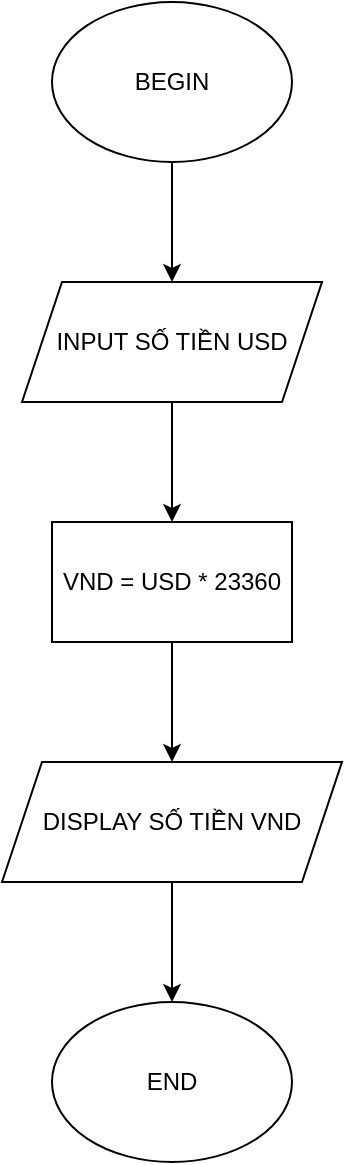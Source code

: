 <mxfile version="19.0.3" type="device"><diagram id="Icyrt8_JW7aop2Hz3X_U" name="Page-2"><mxGraphModel dx="1038" dy="641" grid="1" gridSize="10" guides="1" tooltips="1" connect="1" arrows="1" fold="1" page="1" pageScale="1" pageWidth="850" pageHeight="1100" math="0" shadow="0"><root><mxCell id="0"/><mxCell id="1" parent="0"/><mxCell id="5EpMDDN8Wphlk2UDvVTV-1" value="BEGIN" style="ellipse;whiteSpace=wrap;html=1;" parent="1" vertex="1"><mxGeometry x="365" y="40" width="120" height="80" as="geometry"/></mxCell><mxCell id="5EpMDDN8Wphlk2UDvVTV-2" value="INPUT SỐ TIỀN USD" style="shape=parallelogram;perimeter=parallelogramPerimeter;whiteSpace=wrap;html=1;fixedSize=1;" parent="1" vertex="1"><mxGeometry x="350" y="180" width="150" height="60" as="geometry"/></mxCell><mxCell id="5EpMDDN8Wphlk2UDvVTV-3" value="VND = USD * 23360" style="rounded=0;whiteSpace=wrap;html=1;" parent="1" vertex="1"><mxGeometry x="365" y="300" width="120" height="60" as="geometry"/></mxCell><mxCell id="5EpMDDN8Wphlk2UDvVTV-4" value="DISPLAY SỐ TIỀN VND" style="shape=parallelogram;perimeter=parallelogramPerimeter;whiteSpace=wrap;html=1;fixedSize=1;" parent="1" vertex="1"><mxGeometry x="340" y="420" width="170" height="60" as="geometry"/></mxCell><mxCell id="5EpMDDN8Wphlk2UDvVTV-5" value="END" style="ellipse;whiteSpace=wrap;html=1;" parent="1" vertex="1"><mxGeometry x="365" y="540" width="120" height="80" as="geometry"/></mxCell><mxCell id="5EpMDDN8Wphlk2UDvVTV-6" value="" style="endArrow=classic;html=1;rounded=0;entryX=0.5;entryY=0;entryDx=0;entryDy=0;exitX=0.5;exitY=1;exitDx=0;exitDy=0;" parent="1" source="5EpMDDN8Wphlk2UDvVTV-1" target="5EpMDDN8Wphlk2UDvVTV-2" edge="1"><mxGeometry width="50" height="50" relative="1" as="geometry"><mxPoint x="320" y="180" as="sourcePoint"/><mxPoint x="370" y="130" as="targetPoint"/></mxGeometry></mxCell><mxCell id="5EpMDDN8Wphlk2UDvVTV-7" value="" style="endArrow=classic;html=1;rounded=0;entryX=0.5;entryY=0;entryDx=0;entryDy=0;exitX=0.5;exitY=1;exitDx=0;exitDy=0;" parent="1" source="5EpMDDN8Wphlk2UDvVTV-2" target="5EpMDDN8Wphlk2UDvVTV-3" edge="1"><mxGeometry width="50" height="50" relative="1" as="geometry"><mxPoint x="310" y="300" as="sourcePoint"/><mxPoint x="360" y="250" as="targetPoint"/></mxGeometry></mxCell><mxCell id="5EpMDDN8Wphlk2UDvVTV-8" value="" style="endArrow=classic;html=1;rounded=0;entryX=0.5;entryY=0;entryDx=0;entryDy=0;exitX=0.5;exitY=1;exitDx=0;exitDy=0;" parent="1" source="5EpMDDN8Wphlk2UDvVTV-3" target="5EpMDDN8Wphlk2UDvVTV-4" edge="1"><mxGeometry width="50" height="50" relative="1" as="geometry"><mxPoint x="310" y="420" as="sourcePoint"/><mxPoint x="360" y="370" as="targetPoint"/></mxGeometry></mxCell><mxCell id="5EpMDDN8Wphlk2UDvVTV-9" value="" style="endArrow=classic;html=1;rounded=0;entryX=0.5;entryY=0;entryDx=0;entryDy=0;exitX=0.5;exitY=1;exitDx=0;exitDy=0;" parent="1" source="5EpMDDN8Wphlk2UDvVTV-4" target="5EpMDDN8Wphlk2UDvVTV-5" edge="1"><mxGeometry width="50" height="50" relative="1" as="geometry"><mxPoint x="320" y="540" as="sourcePoint"/><mxPoint x="370" y="490" as="targetPoint"/></mxGeometry></mxCell></root></mxGraphModel></diagram></mxfile>